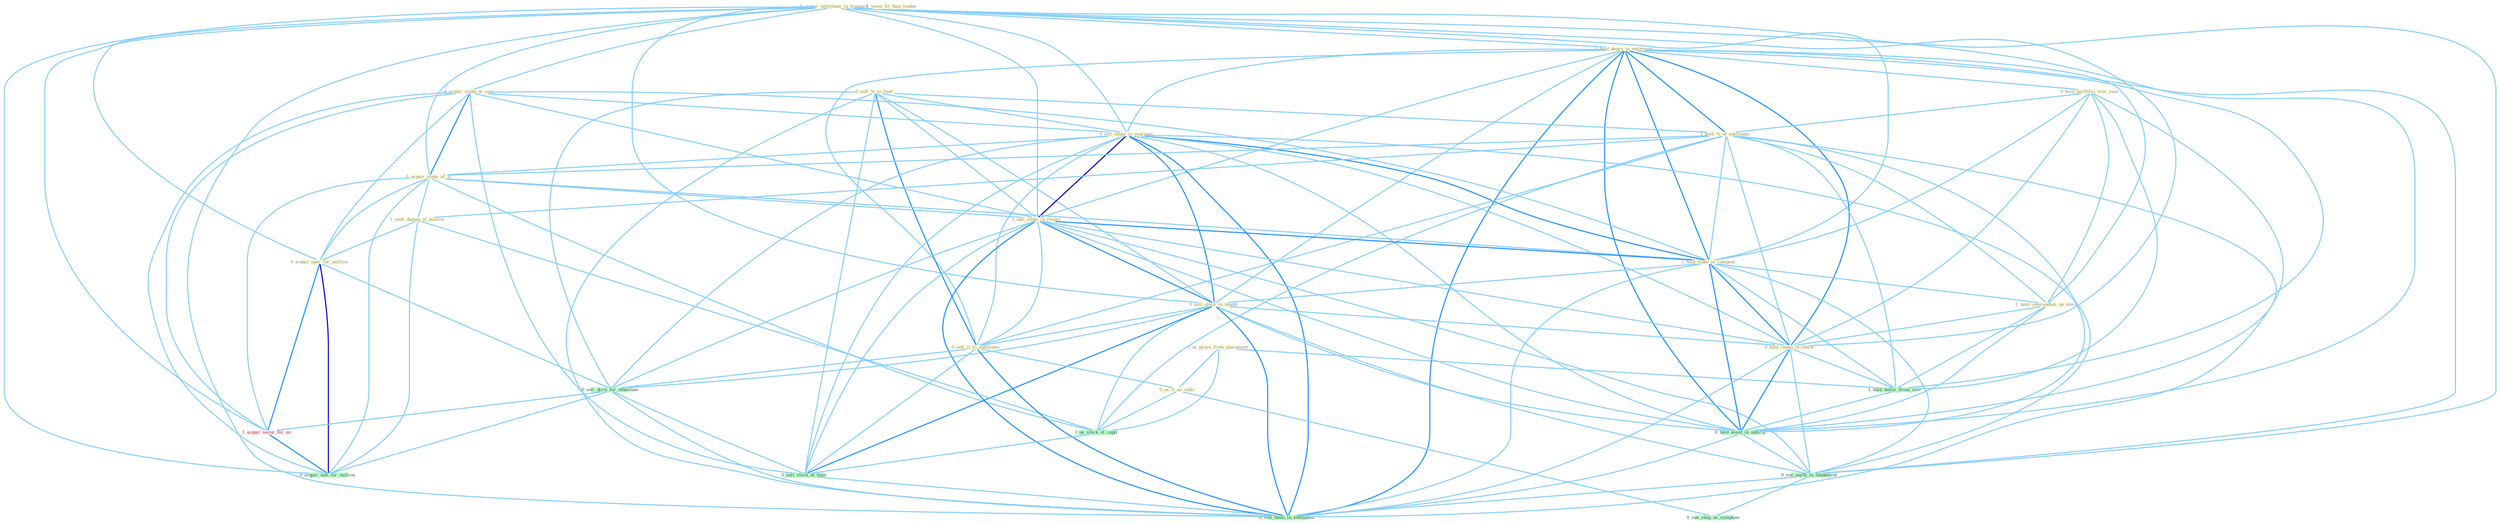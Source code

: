 Graph G{ 
    node
    [shape=polygon,style=filled,width=.5,height=.06,color="#BDFCC9",fixedsize=true,fontsize=4,
    fontcolor="#2f4f4f"];
    {node
    [color="#ffffe0", fontcolor="#8b7d6b"] "0_acquir_entitynam_in_transact " "1_us_proce_from_placement " "1_hold_degre_in_entitynam " "0_hold_portfolio_over_year " "0_sell_%_to_fund " "0_acquir_stake_at_cost " "0_sell_stake_in_yearnum " "1_hold_%_of_entitynam " "1_acquir_stake_of_% " "1_sell_stake_in_resort " "1_hold_stake_in_compani " "1_hold_referendum_on_elect " "0_sell_stock_in_month " "1_seek_damag_of_million " "0_sell_it_to_entitynam " "0_acquir_oper_for_million " "0_us_it_as_indic " "0_hold_chang_in_check " "1_seem_fit_than_leader "}
{node [color="#fff0f5", fontcolor="#b22222"] "1_acquir_secur_for_an "}
edge [color="#B0E2FF"];

	"0_acquir_entitynam_in_transact " -- "1_hold_degre_in_entitynam " [w="1", color="#87cefa" ];
	"0_acquir_entitynam_in_transact " -- "0_acquir_stake_at_cost " [w="1", color="#87cefa" ];
	"0_acquir_entitynam_in_transact " -- "0_sell_stake_in_yearnum " [w="1", color="#87cefa" ];
	"0_acquir_entitynam_in_transact " -- "1_acquir_stake_of_% " [w="1", color="#87cefa" ];
	"0_acquir_entitynam_in_transact " -- "1_sell_stake_in_resort " [w="1", color="#87cefa" ];
	"0_acquir_entitynam_in_transact " -- "1_hold_stake_in_compani " [w="1", color="#87cefa" ];
	"0_acquir_entitynam_in_transact " -- "0_sell_stock_in_month " [w="1", color="#87cefa" ];
	"0_acquir_entitynam_in_transact " -- "0_acquir_oper_for_million " [w="1", color="#87cefa" ];
	"0_acquir_entitynam_in_transact " -- "0_hold_chang_in_check " [w="1", color="#87cefa" ];
	"0_acquir_entitynam_in_transact " -- "1_acquir_secur_for_an " [w="1", color="#87cefa" ];
	"0_acquir_entitynam_in_transact " -- "0_hold_asset_in_anticip " [w="1", color="#87cefa" ];
	"0_acquir_entitynam_in_transact " -- "0_see_anyth_in_fundament " [w="1", color="#87cefa" ];
	"0_acquir_entitynam_in_transact " -- "0_acquir_unit_for_million " [w="1", color="#87cefa" ];
	"0_acquir_entitynam_in_transact " -- "0_sell_them_in_entitynam " [w="1", color="#87cefa" ];
	"1_us_proce_from_placement " -- "0_us_it_as_indic " [w="1", color="#87cefa" ];
	"1_us_proce_from_placement " -- "1_us_stock_of_capit " [w="1", color="#87cefa" ];
	"1_us_proce_from_placement " -- "1_hold_dollar_from_sale " [w="1", color="#87cefa" ];
	"1_hold_degre_in_entitynam " -- "0_hold_portfolio_over_year " [w="1", color="#87cefa" ];
	"1_hold_degre_in_entitynam " -- "0_sell_stake_in_yearnum " [w="1", color="#87cefa" ];
	"1_hold_degre_in_entitynam " -- "1_hold_%_of_entitynam " [w="2", color="#1e90ff" , len=0.8];
	"1_hold_degre_in_entitynam " -- "1_sell_stake_in_resort " [w="1", color="#87cefa" ];
	"1_hold_degre_in_entitynam " -- "1_hold_stake_in_compani " [w="2", color="#1e90ff" , len=0.8];
	"1_hold_degre_in_entitynam " -- "1_hold_referendum_on_elect " [w="1", color="#87cefa" ];
	"1_hold_degre_in_entitynam " -- "0_sell_stock_in_month " [w="1", color="#87cefa" ];
	"1_hold_degre_in_entitynam " -- "0_sell_it_to_entitynam " [w="1", color="#87cefa" ];
	"1_hold_degre_in_entitynam " -- "0_hold_chang_in_check " [w="2", color="#1e90ff" , len=0.8];
	"1_hold_degre_in_entitynam " -- "1_hold_dollar_from_sale " [w="1", color="#87cefa" ];
	"1_hold_degre_in_entitynam " -- "0_hold_asset_in_anticip " [w="2", color="#1e90ff" , len=0.8];
	"1_hold_degre_in_entitynam " -- "0_see_anyth_in_fundament " [w="1", color="#87cefa" ];
	"1_hold_degre_in_entitynam " -- "0_sell_them_in_entitynam " [w="2", color="#1e90ff" , len=0.8];
	"0_hold_portfolio_over_year " -- "1_hold_%_of_entitynam " [w="1", color="#87cefa" ];
	"0_hold_portfolio_over_year " -- "1_hold_stake_in_compani " [w="1", color="#87cefa" ];
	"0_hold_portfolio_over_year " -- "1_hold_referendum_on_elect " [w="1", color="#87cefa" ];
	"0_hold_portfolio_over_year " -- "0_hold_chang_in_check " [w="1", color="#87cefa" ];
	"0_hold_portfolio_over_year " -- "1_hold_dollar_from_sale " [w="1", color="#87cefa" ];
	"0_hold_portfolio_over_year " -- "0_hold_asset_in_anticip " [w="1", color="#87cefa" ];
	"0_sell_%_to_fund " -- "0_sell_stake_in_yearnum " [w="1", color="#87cefa" ];
	"0_sell_%_to_fund " -- "1_hold_%_of_entitynam " [w="1", color="#87cefa" ];
	"0_sell_%_to_fund " -- "1_sell_stake_in_resort " [w="1", color="#87cefa" ];
	"0_sell_%_to_fund " -- "0_sell_stock_in_month " [w="1", color="#87cefa" ];
	"0_sell_%_to_fund " -- "0_sell_it_to_entitynam " [w="2", color="#1e90ff" , len=0.8];
	"0_sell_%_to_fund " -- "0_sell_divis_for_othernum " [w="1", color="#87cefa" ];
	"0_sell_%_to_fund " -- "0_sell_stock_at_time " [w="1", color="#87cefa" ];
	"0_sell_%_to_fund " -- "0_sell_them_in_entitynam " [w="1", color="#87cefa" ];
	"0_acquir_stake_at_cost " -- "0_sell_stake_in_yearnum " [w="1", color="#87cefa" ];
	"0_acquir_stake_at_cost " -- "1_acquir_stake_of_% " [w="2", color="#1e90ff" , len=0.8];
	"0_acquir_stake_at_cost " -- "1_sell_stake_in_resort " [w="1", color="#87cefa" ];
	"0_acquir_stake_at_cost " -- "1_hold_stake_in_compani " [w="1", color="#87cefa" ];
	"0_acquir_stake_at_cost " -- "0_acquir_oper_for_million " [w="1", color="#87cefa" ];
	"0_acquir_stake_at_cost " -- "1_acquir_secur_for_an " [w="1", color="#87cefa" ];
	"0_acquir_stake_at_cost " -- "0_sell_stock_at_time " [w="1", color="#87cefa" ];
	"0_acquir_stake_at_cost " -- "0_acquir_unit_for_million " [w="1", color="#87cefa" ];
	"0_sell_stake_in_yearnum " -- "1_acquir_stake_of_% " [w="1", color="#87cefa" ];
	"0_sell_stake_in_yearnum " -- "1_sell_stake_in_resort " [w="3", color="#0000cd" , len=0.6];
	"0_sell_stake_in_yearnum " -- "1_hold_stake_in_compani " [w="2", color="#1e90ff" , len=0.8];
	"0_sell_stake_in_yearnum " -- "0_sell_stock_in_month " [w="2", color="#1e90ff" , len=0.8];
	"0_sell_stake_in_yearnum " -- "0_sell_it_to_entitynam " [w="1", color="#87cefa" ];
	"0_sell_stake_in_yearnum " -- "0_hold_chang_in_check " [w="1", color="#87cefa" ];
	"0_sell_stake_in_yearnum " -- "0_sell_divis_for_othernum " [w="1", color="#87cefa" ];
	"0_sell_stake_in_yearnum " -- "0_hold_asset_in_anticip " [w="1", color="#87cefa" ];
	"0_sell_stake_in_yearnum " -- "0_sell_stock_at_time " [w="1", color="#87cefa" ];
	"0_sell_stake_in_yearnum " -- "0_see_anyth_in_fundament " [w="1", color="#87cefa" ];
	"0_sell_stake_in_yearnum " -- "0_sell_them_in_entitynam " [w="2", color="#1e90ff" , len=0.8];
	"1_hold_%_of_entitynam " -- "1_acquir_stake_of_% " [w="1", color="#87cefa" ];
	"1_hold_%_of_entitynam " -- "1_hold_stake_in_compani " [w="1", color="#87cefa" ];
	"1_hold_%_of_entitynam " -- "1_hold_referendum_on_elect " [w="1", color="#87cefa" ];
	"1_hold_%_of_entitynam " -- "1_seek_damag_of_million " [w="1", color="#87cefa" ];
	"1_hold_%_of_entitynam " -- "0_sell_it_to_entitynam " [w="1", color="#87cefa" ];
	"1_hold_%_of_entitynam " -- "0_hold_chang_in_check " [w="1", color="#87cefa" ];
	"1_hold_%_of_entitynam " -- "1_us_stock_of_capit " [w="1", color="#87cefa" ];
	"1_hold_%_of_entitynam " -- "1_hold_dollar_from_sale " [w="1", color="#87cefa" ];
	"1_hold_%_of_entitynam " -- "0_hold_asset_in_anticip " [w="1", color="#87cefa" ];
	"1_hold_%_of_entitynam " -- "0_sell_them_in_entitynam " [w="1", color="#87cefa" ];
	"1_acquir_stake_of_% " -- "1_sell_stake_in_resort " [w="1", color="#87cefa" ];
	"1_acquir_stake_of_% " -- "1_hold_stake_in_compani " [w="1", color="#87cefa" ];
	"1_acquir_stake_of_% " -- "1_seek_damag_of_million " [w="1", color="#87cefa" ];
	"1_acquir_stake_of_% " -- "0_acquir_oper_for_million " [w="1", color="#87cefa" ];
	"1_acquir_stake_of_% " -- "1_acquir_secur_for_an " [w="1", color="#87cefa" ];
	"1_acquir_stake_of_% " -- "1_us_stock_of_capit " [w="1", color="#87cefa" ];
	"1_acquir_stake_of_% " -- "0_acquir_unit_for_million " [w="1", color="#87cefa" ];
	"1_sell_stake_in_resort " -- "1_hold_stake_in_compani " [w="2", color="#1e90ff" , len=0.8];
	"1_sell_stake_in_resort " -- "0_sell_stock_in_month " [w="2", color="#1e90ff" , len=0.8];
	"1_sell_stake_in_resort " -- "0_sell_it_to_entitynam " [w="1", color="#87cefa" ];
	"1_sell_stake_in_resort " -- "0_hold_chang_in_check " [w="1", color="#87cefa" ];
	"1_sell_stake_in_resort " -- "0_sell_divis_for_othernum " [w="1", color="#87cefa" ];
	"1_sell_stake_in_resort " -- "0_hold_asset_in_anticip " [w="1", color="#87cefa" ];
	"1_sell_stake_in_resort " -- "0_sell_stock_at_time " [w="1", color="#87cefa" ];
	"1_sell_stake_in_resort " -- "0_see_anyth_in_fundament " [w="1", color="#87cefa" ];
	"1_sell_stake_in_resort " -- "0_sell_them_in_entitynam " [w="2", color="#1e90ff" , len=0.8];
	"1_hold_stake_in_compani " -- "1_hold_referendum_on_elect " [w="1", color="#87cefa" ];
	"1_hold_stake_in_compani " -- "0_sell_stock_in_month " [w="1", color="#87cefa" ];
	"1_hold_stake_in_compani " -- "0_hold_chang_in_check " [w="2", color="#1e90ff" , len=0.8];
	"1_hold_stake_in_compani " -- "1_hold_dollar_from_sale " [w="1", color="#87cefa" ];
	"1_hold_stake_in_compani " -- "0_hold_asset_in_anticip " [w="2", color="#1e90ff" , len=0.8];
	"1_hold_stake_in_compani " -- "0_see_anyth_in_fundament " [w="1", color="#87cefa" ];
	"1_hold_stake_in_compani " -- "0_sell_them_in_entitynam " [w="1", color="#87cefa" ];
	"1_hold_referendum_on_elect " -- "0_hold_chang_in_check " [w="1", color="#87cefa" ];
	"1_hold_referendum_on_elect " -- "1_hold_dollar_from_sale " [w="1", color="#87cefa" ];
	"1_hold_referendum_on_elect " -- "0_hold_asset_in_anticip " [w="1", color="#87cefa" ];
	"0_sell_stock_in_month " -- "0_sell_it_to_entitynam " [w="1", color="#87cefa" ];
	"0_sell_stock_in_month " -- "0_hold_chang_in_check " [w="1", color="#87cefa" ];
	"0_sell_stock_in_month " -- "0_sell_divis_for_othernum " [w="1", color="#87cefa" ];
	"0_sell_stock_in_month " -- "1_us_stock_of_capit " [w="1", color="#87cefa" ];
	"0_sell_stock_in_month " -- "0_hold_asset_in_anticip " [w="1", color="#87cefa" ];
	"0_sell_stock_in_month " -- "0_sell_stock_at_time " [w="2", color="#1e90ff" , len=0.8];
	"0_sell_stock_in_month " -- "0_see_anyth_in_fundament " [w="1", color="#87cefa" ];
	"0_sell_stock_in_month " -- "0_sell_them_in_entitynam " [w="2", color="#1e90ff" , len=0.8];
	"1_seek_damag_of_million " -- "0_acquir_oper_for_million " [w="1", color="#87cefa" ];
	"1_seek_damag_of_million " -- "1_us_stock_of_capit " [w="1", color="#87cefa" ];
	"1_seek_damag_of_million " -- "0_acquir_unit_for_million " [w="1", color="#87cefa" ];
	"0_sell_it_to_entitynam " -- "0_us_it_as_indic " [w="1", color="#87cefa" ];
	"0_sell_it_to_entitynam " -- "0_sell_divis_for_othernum " [w="1", color="#87cefa" ];
	"0_sell_it_to_entitynam " -- "0_sell_stock_at_time " [w="1", color="#87cefa" ];
	"0_sell_it_to_entitynam " -- "0_sell_them_in_entitynam " [w="2", color="#1e90ff" , len=0.8];
	"0_acquir_oper_for_million " -- "0_sell_divis_for_othernum " [w="1", color="#87cefa" ];
	"0_acquir_oper_for_million " -- "1_acquir_secur_for_an " [w="2", color="#1e90ff" , len=0.8];
	"0_acquir_oper_for_million " -- "0_acquir_unit_for_million " [w="3", color="#0000cd" , len=0.6];
	"0_us_it_as_indic " -- "1_us_stock_of_capit " [w="1", color="#87cefa" ];
	"0_us_it_as_indic " -- "0_see_shop_as_symptom " [w="1", color="#87cefa" ];
	"0_hold_chang_in_check " -- "1_hold_dollar_from_sale " [w="1", color="#87cefa" ];
	"0_hold_chang_in_check " -- "0_hold_asset_in_anticip " [w="2", color="#1e90ff" , len=0.8];
	"0_hold_chang_in_check " -- "0_see_anyth_in_fundament " [w="1", color="#87cefa" ];
	"0_hold_chang_in_check " -- "0_sell_them_in_entitynam " [w="1", color="#87cefa" ];
	"0_sell_divis_for_othernum " -- "1_acquir_secur_for_an " [w="1", color="#87cefa" ];
	"0_sell_divis_for_othernum " -- "0_sell_stock_at_time " [w="1", color="#87cefa" ];
	"0_sell_divis_for_othernum " -- "0_acquir_unit_for_million " [w="1", color="#87cefa" ];
	"0_sell_divis_for_othernum " -- "0_sell_them_in_entitynam " [w="1", color="#87cefa" ];
	"1_acquir_secur_for_an " -- "0_acquir_unit_for_million " [w="2", color="#1e90ff" , len=0.8];
	"1_us_stock_of_capit " -- "0_sell_stock_at_time " [w="1", color="#87cefa" ];
	"1_hold_dollar_from_sale " -- "0_hold_asset_in_anticip " [w="1", color="#87cefa" ];
	"0_hold_asset_in_anticip " -- "0_see_anyth_in_fundament " [w="1", color="#87cefa" ];
	"0_hold_asset_in_anticip " -- "0_sell_them_in_entitynam " [w="1", color="#87cefa" ];
	"0_sell_stock_at_time " -- "0_sell_them_in_entitynam " [w="1", color="#87cefa" ];
	"0_see_anyth_in_fundament " -- "0_see_shop_as_symptom " [w="1", color="#87cefa" ];
	"0_see_anyth_in_fundament " -- "0_sell_them_in_entitynam " [w="1", color="#87cefa" ];
}